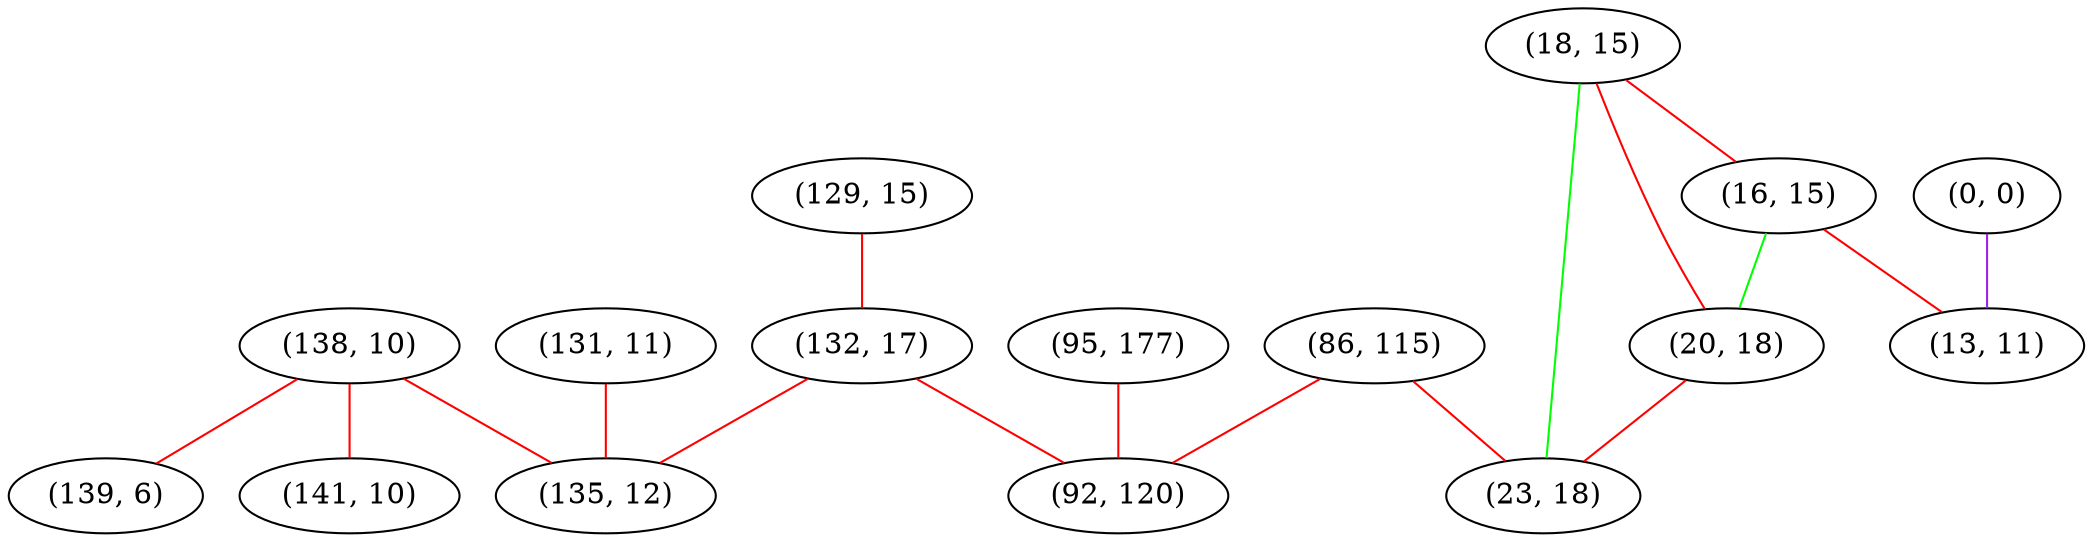 graph "" {
"(129, 15)";
"(0, 0)";
"(138, 10)";
"(18, 15)";
"(132, 17)";
"(131, 11)";
"(95, 177)";
"(86, 115)";
"(135, 12)";
"(139, 6)";
"(16, 15)";
"(20, 18)";
"(92, 120)";
"(141, 10)";
"(23, 18)";
"(13, 11)";
"(129, 15)" -- "(132, 17)"  [color=red, key=0, weight=1];
"(0, 0)" -- "(13, 11)"  [color=purple, key=0, weight=4];
"(138, 10)" -- "(135, 12)"  [color=red, key=0, weight=1];
"(138, 10)" -- "(141, 10)"  [color=red, key=0, weight=1];
"(138, 10)" -- "(139, 6)"  [color=red, key=0, weight=1];
"(18, 15)" -- "(20, 18)"  [color=red, key=0, weight=1];
"(18, 15)" -- "(23, 18)"  [color=green, key=0, weight=2];
"(18, 15)" -- "(16, 15)"  [color=red, key=0, weight=1];
"(132, 17)" -- "(135, 12)"  [color=red, key=0, weight=1];
"(132, 17)" -- "(92, 120)"  [color=red, key=0, weight=1];
"(131, 11)" -- "(135, 12)"  [color=red, key=0, weight=1];
"(95, 177)" -- "(92, 120)"  [color=red, key=0, weight=1];
"(86, 115)" -- "(23, 18)"  [color=red, key=0, weight=1];
"(86, 115)" -- "(92, 120)"  [color=red, key=0, weight=1];
"(16, 15)" -- "(20, 18)"  [color=green, key=0, weight=2];
"(16, 15)" -- "(13, 11)"  [color=red, key=0, weight=1];
"(20, 18)" -- "(23, 18)"  [color=red, key=0, weight=1];
}
